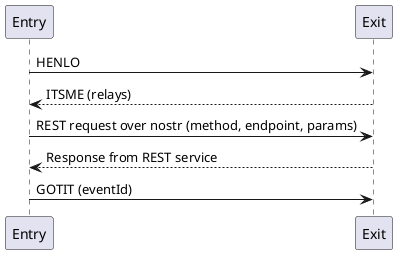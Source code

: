 @startuml
Entry -> Exit: HENLO
Entry <-- Exit: ITSME (relays)

Entry -> Exit: REST request over nostr (method, endpoint, params)
Entry <-- Exit: Response from REST service
Entry -> Exit: GOTIT (eventId)

@enduml